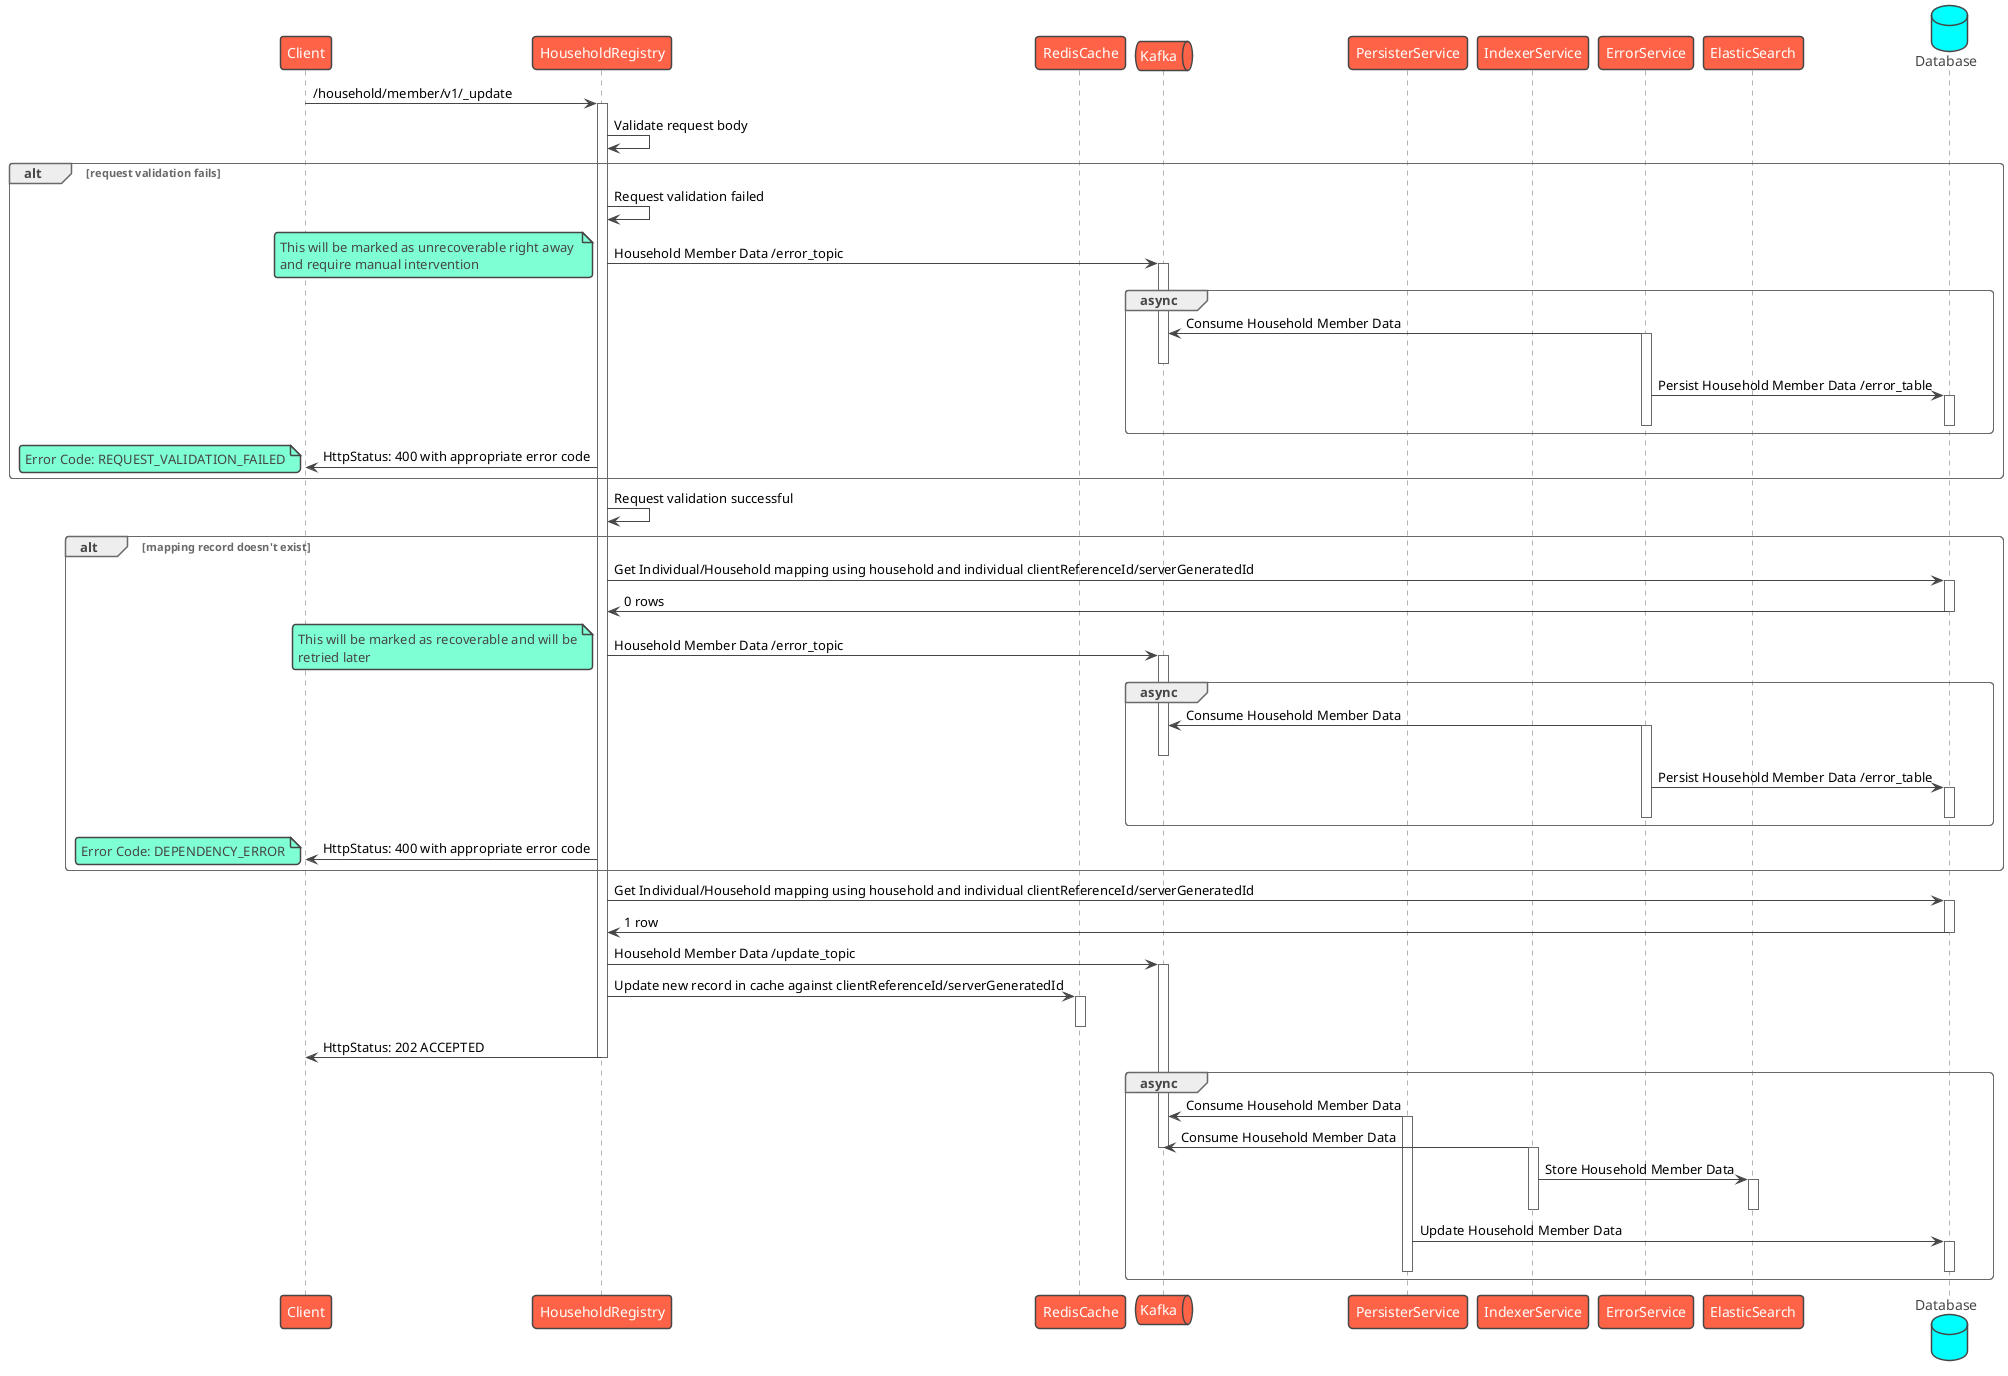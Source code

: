 @startuml Household Registry - Update
!theme vibrant
participant Client as c
participant HouseholdRegistry as s
participant RedisCache as rc
queue Kafka as k
participant PersisterService as prs
participant IndexerService as idx
participant ErrorService as es
participant ElasticSearch as el
database Database as db
c -> s : /household/member/v1/_update
activate s
s -> s: Validate request body
alt request validation fails
    s -> s: Request validation failed
    s -> k: Household Member Data /error_topic
    note left
        This will be marked as unrecoverable right away 
        and require manual intervention
    end note
    activate k
    group async
        es -> k: Consume Household Member Data
        activate es
        deactivate k
        es -> db: Persist Household Member Data /error_table
        activate db
        deactivate db
        deactivate es
    end
    s -> c: HttpStatus: 400 with appropriate error code
    note left
        Error Code: REQUEST_VALIDATION_FAILED
    end note
end
s -> s: Request validation successful
alt mapping record doesn't exist
  s -> db: Get Individual/Household mapping using household and individual clientReferenceId/serverGeneratedId
  activate db
  db -> s: 0 rows
  deactivate db
  s -> k: Household Member Data /error_topic
  note left
      This will be marked as recoverable and will be
      retried later
  end note
  activate k
  group async
      es -> k: Consume Household Member Data
      activate es
      deactivate k
      es -> db: Persist Household Member Data /error_table
      activate db
      deactivate db
      deactivate es
  end
  s -> c: HttpStatus: 400 with appropriate error code
  note left
      Error Code: DEPENDENCY_ERROR
  end note
end
s -> db: Get Individual/Household mapping using household and individual clientReferenceId/serverGeneratedId
activate db
db -> s: 1 row
deactivate db
s -> k: Household Member Data /update_topic
activate k
s -> rc: Update new record in cache against clientReferenceId/serverGeneratedId
activate rc
deactivate rc
s -> c: HttpStatus: 202 ACCEPTED
deactivate s
group async
    prs -> k: Consume Household Member Data
    activate prs
    idx -> k: Consume Household Member Data
    deactivate k
    activate idx
    idx -> el: Store Household Member Data
    activate el
    deactivate el
    deactivate idx
    prs -> db: Update Household Member Data
    activate db
    deactivate db
    deactivate prs
end
@enduml